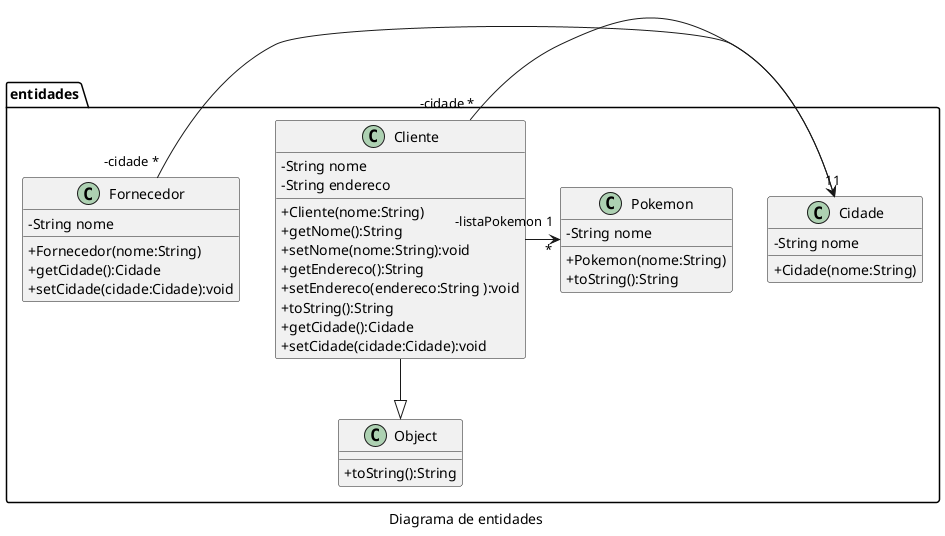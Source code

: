 @startuml
skinparam classAttributeIconSize 0
' left to right direction
caption Diagrama de entidades
namespace entidades {
    class Object{
        + toString():String
    }
    class Cliente {
        - String nome
        - String endereco
        + Cliente(nome:String)
        + getNome():String
        + setNome(nome:String):void
        + getEndereco():String
        + setEndereco(endereco:String ):void
        + toString():String
        + getCidade():Cidade
        + setCidade(cidade:Cidade):void
    }
    class Cidade {
        - String nome
        + Cidade(nome:String)
    }
    class Fornecedor {
        - String nome
        + Fornecedor(nome:String)
        + getCidade():Cidade
        + setCidade(cidade:Cidade):void
    }
    class Pokemon {
        - String nome
        + Pokemon(nome:String)
        + toString():String
    }

    Cliente --|> Object
    Cliente "-cidade *" -> "1" Cidade
    Cliente "-listaPokemon 1" -> "*" Pokemon
    Fornecedor "-cidade *" -> "1" Cidade
}

@enduml